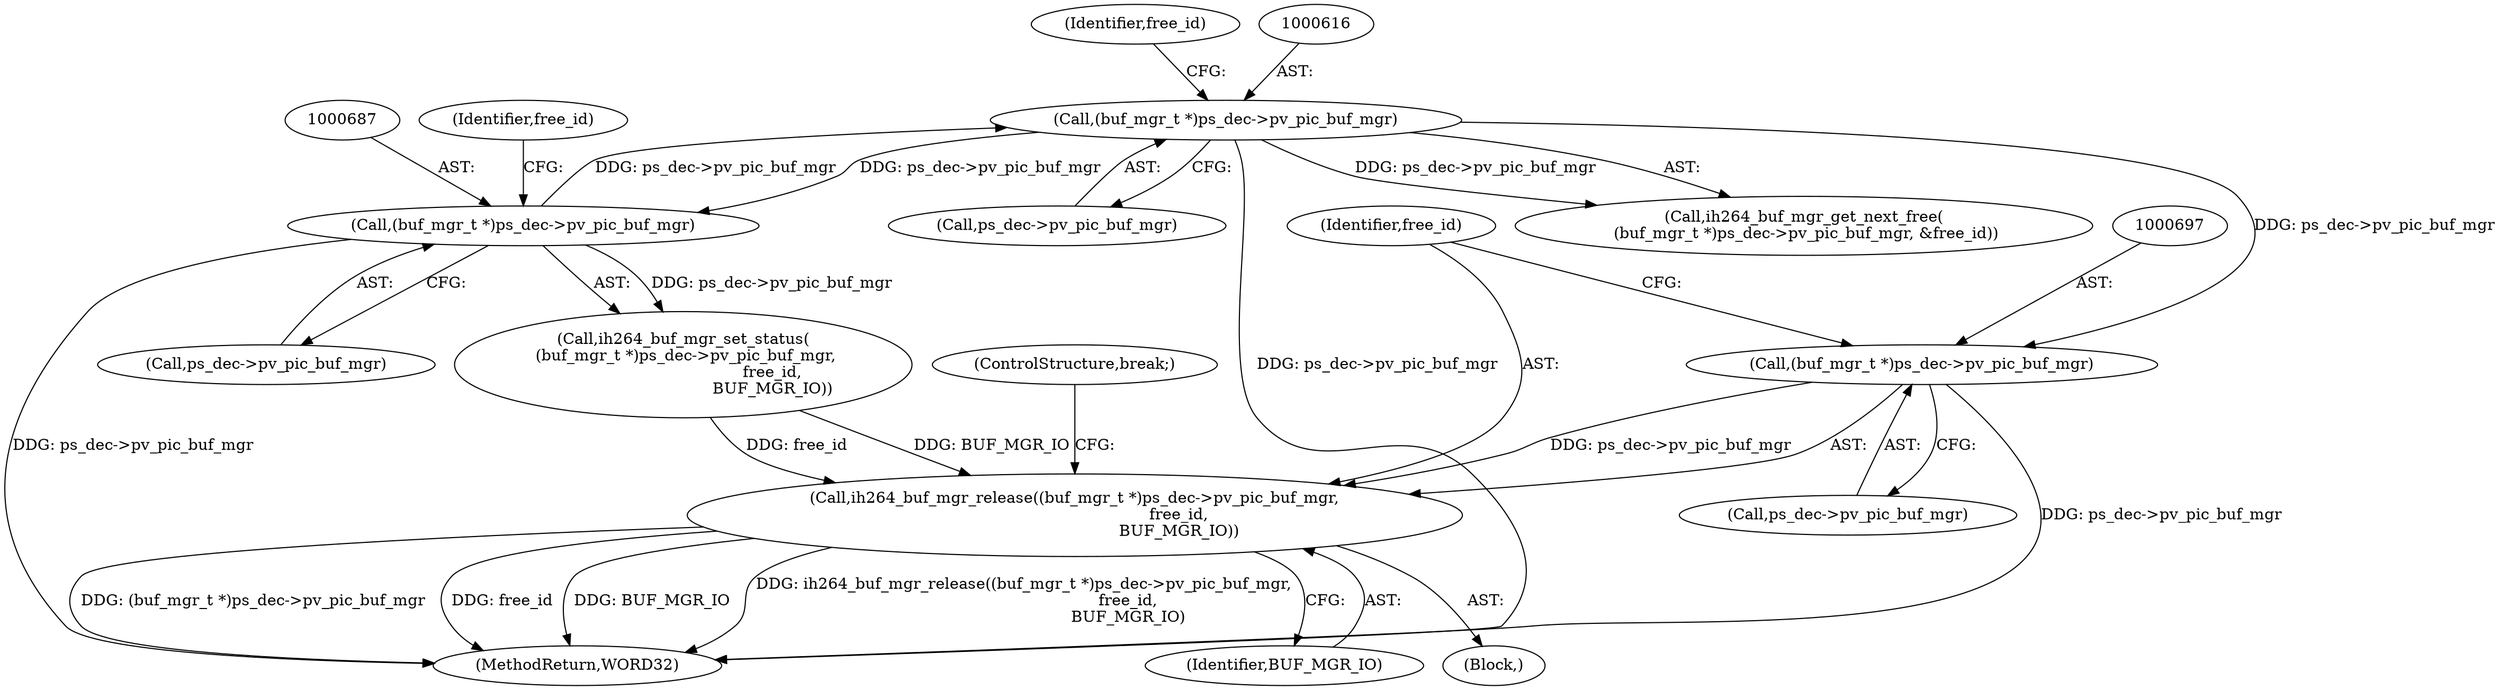 digraph "0_Android_326fe991a4b7971e8aeaf4ac775491dd8abd85bb@pointer" {
"1000696" [label="(Call,(buf_mgr_t *)ps_dec->pv_pic_buf_mgr)"];
"1000615" [label="(Call,(buf_mgr_t *)ps_dec->pv_pic_buf_mgr)"];
"1000686" [label="(Call,(buf_mgr_t *)ps_dec->pv_pic_buf_mgr)"];
"1000695" [label="(Call,ih264_buf_mgr_release((buf_mgr_t *)ps_dec->pv_pic_buf_mgr,\n                                          free_id,\n                                          BUF_MGR_IO))"];
"1000621" [label="(Identifier,free_id)"];
"1000702" [label="(Identifier,BUF_MGR_IO)"];
"1000703" [label="(ControlStructure,break;)"];
"1000695" [label="(Call,ih264_buf_mgr_release((buf_mgr_t *)ps_dec->pv_pic_buf_mgr,\n                                          free_id,\n                                          BUF_MGR_IO))"];
"1000698" [label="(Call,ps_dec->pv_pic_buf_mgr)"];
"1000696" [label="(Call,(buf_mgr_t *)ps_dec->pv_pic_buf_mgr)"];
"1000691" [label="(Identifier,free_id)"];
"1000686" [label="(Call,(buf_mgr_t *)ps_dec->pv_pic_buf_mgr)"];
"1000685" [label="(Call,ih264_buf_mgr_set_status(\n (buf_mgr_t *)ps_dec->pv_pic_buf_mgr,\n                                    free_id,\n                                    BUF_MGR_IO))"];
"1000701" [label="(Identifier,free_id)"];
"1000688" [label="(Call,ps_dec->pv_pic_buf_mgr)"];
"1000694" [label="(Block,)"];
"1000617" [label="(Call,ps_dec->pv_pic_buf_mgr)"];
"1000615" [label="(Call,(buf_mgr_t *)ps_dec->pv_pic_buf_mgr)"];
"1002147" [label="(MethodReturn,WORD32)"];
"1000614" [label="(Call,ih264_buf_mgr_get_next_free(\n (buf_mgr_t *)ps_dec->pv_pic_buf_mgr, &free_id))"];
"1000696" -> "1000695"  [label="AST: "];
"1000696" -> "1000698"  [label="CFG: "];
"1000697" -> "1000696"  [label="AST: "];
"1000698" -> "1000696"  [label="AST: "];
"1000701" -> "1000696"  [label="CFG: "];
"1000696" -> "1002147"  [label="DDG: ps_dec->pv_pic_buf_mgr"];
"1000696" -> "1000695"  [label="DDG: ps_dec->pv_pic_buf_mgr"];
"1000615" -> "1000696"  [label="DDG: ps_dec->pv_pic_buf_mgr"];
"1000615" -> "1000614"  [label="AST: "];
"1000615" -> "1000617"  [label="CFG: "];
"1000616" -> "1000615"  [label="AST: "];
"1000617" -> "1000615"  [label="AST: "];
"1000621" -> "1000615"  [label="CFG: "];
"1000615" -> "1002147"  [label="DDG: ps_dec->pv_pic_buf_mgr"];
"1000615" -> "1000614"  [label="DDG: ps_dec->pv_pic_buf_mgr"];
"1000686" -> "1000615"  [label="DDG: ps_dec->pv_pic_buf_mgr"];
"1000615" -> "1000686"  [label="DDG: ps_dec->pv_pic_buf_mgr"];
"1000686" -> "1000685"  [label="AST: "];
"1000686" -> "1000688"  [label="CFG: "];
"1000687" -> "1000686"  [label="AST: "];
"1000688" -> "1000686"  [label="AST: "];
"1000691" -> "1000686"  [label="CFG: "];
"1000686" -> "1002147"  [label="DDG: ps_dec->pv_pic_buf_mgr"];
"1000686" -> "1000685"  [label="DDG: ps_dec->pv_pic_buf_mgr"];
"1000695" -> "1000694"  [label="AST: "];
"1000695" -> "1000702"  [label="CFG: "];
"1000701" -> "1000695"  [label="AST: "];
"1000702" -> "1000695"  [label="AST: "];
"1000703" -> "1000695"  [label="CFG: "];
"1000695" -> "1002147"  [label="DDG: ih264_buf_mgr_release((buf_mgr_t *)ps_dec->pv_pic_buf_mgr,\n                                          free_id,\n                                          BUF_MGR_IO)"];
"1000695" -> "1002147"  [label="DDG: (buf_mgr_t *)ps_dec->pv_pic_buf_mgr"];
"1000695" -> "1002147"  [label="DDG: free_id"];
"1000695" -> "1002147"  [label="DDG: BUF_MGR_IO"];
"1000685" -> "1000695"  [label="DDG: free_id"];
"1000685" -> "1000695"  [label="DDG: BUF_MGR_IO"];
}
